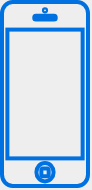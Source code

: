 <mxfile version="18.0.5" type="github">
  <diagram id="eCozaD6dcHWi1UeDkc9o" name="第 1 页">
    <mxGraphModel dx="1422" dy="762" grid="0" gridSize="10" guides="1" tooltips="1" connect="1" arrows="1" fold="1" page="1" pageScale="1" pageWidth="827" pageHeight="1169" background="#EEEEEE" math="0" shadow="0">
      <root>
        <mxCell id="0" />
        <mxCell id="1" parent="0" />
        <mxCell id="lf-6dnL8f58IvJTU5W-v-1" value="" style="html=1;verticalLabelPosition=bottom;labelBackgroundColor=#ffffff;verticalAlign=top;shadow=0;dashed=0;strokeWidth=2;shape=mxgraph.ios7.misc.iphone;strokeColor=#0071E0;rounded=0;sketch=0;fontColor=#1A1A1A;fillColor=none;" vertex="1" parent="1">
          <mxGeometry x="88" y="239" width="43" height="92" as="geometry" />
        </mxCell>
      </root>
    </mxGraphModel>
  </diagram>
</mxfile>
